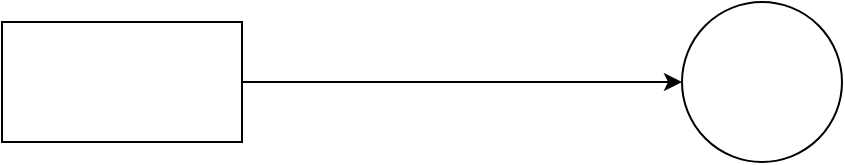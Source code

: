 <mxfile version="14.2.7" type="github">
  <diagram id="wzK5atatUBoBwsayawXc" name="Page-1">
    <mxGraphModel dx="1422" dy="766" grid="1" gridSize="10" guides="1" tooltips="1" connect="1" arrows="1" fold="1" page="1" pageScale="1" pageWidth="850" pageHeight="1100" math="0" shadow="0">
      <root>
        <mxCell id="0" />
        <mxCell id="1" parent="0" />
        <mxCell id="2v8rWHHwC5_YxCFb3BTJ-3" style="edgeStyle=orthogonalEdgeStyle;rounded=0;orthogonalLoop=1;jettySize=auto;html=1;entryX=0;entryY=0.5;entryDx=0;entryDy=0;" edge="1" parent="1" source="2v8rWHHwC5_YxCFb3BTJ-1" target="2v8rWHHwC5_YxCFb3BTJ-2">
          <mxGeometry relative="1" as="geometry" />
        </mxCell>
        <mxCell id="2v8rWHHwC5_YxCFb3BTJ-1" value="" style="rounded=0;whiteSpace=wrap;html=1;" vertex="1" parent="1">
          <mxGeometry x="120" y="220" width="120" height="60" as="geometry" />
        </mxCell>
        <mxCell id="2v8rWHHwC5_YxCFb3BTJ-2" value="" style="ellipse;whiteSpace=wrap;html=1;aspect=fixed;" vertex="1" parent="1">
          <mxGeometry x="460" y="210" width="80" height="80" as="geometry" />
        </mxCell>
      </root>
    </mxGraphModel>
  </diagram>
</mxfile>
